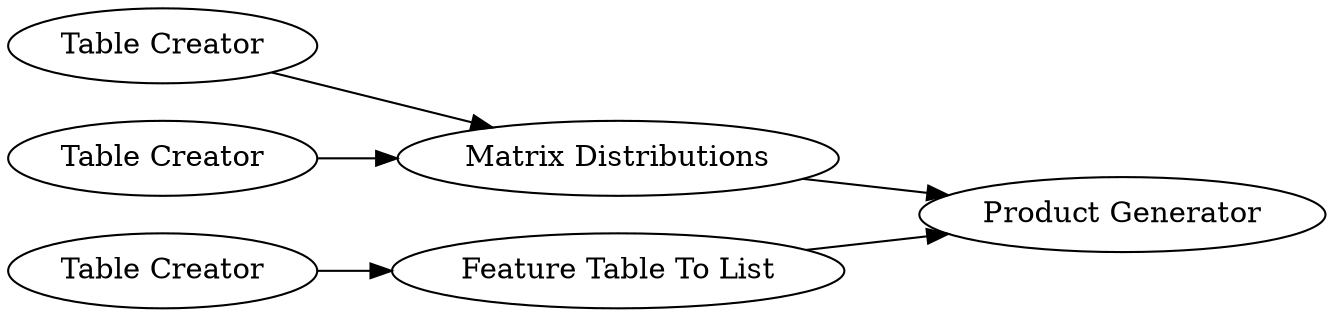 digraph {
	19 -> 18
	17 -> 18
	27 -> 21
	18 -> 21
	20 -> 27
	27 [label="Feature Table To List"]
	20 [label="Table Creator"]
	18 [label="Matrix Distributions"]
	21 [label="Product Generator"]
	17 [label="Table Creator"]
	19 [label="Table Creator"]
	rankdir=LR
}
